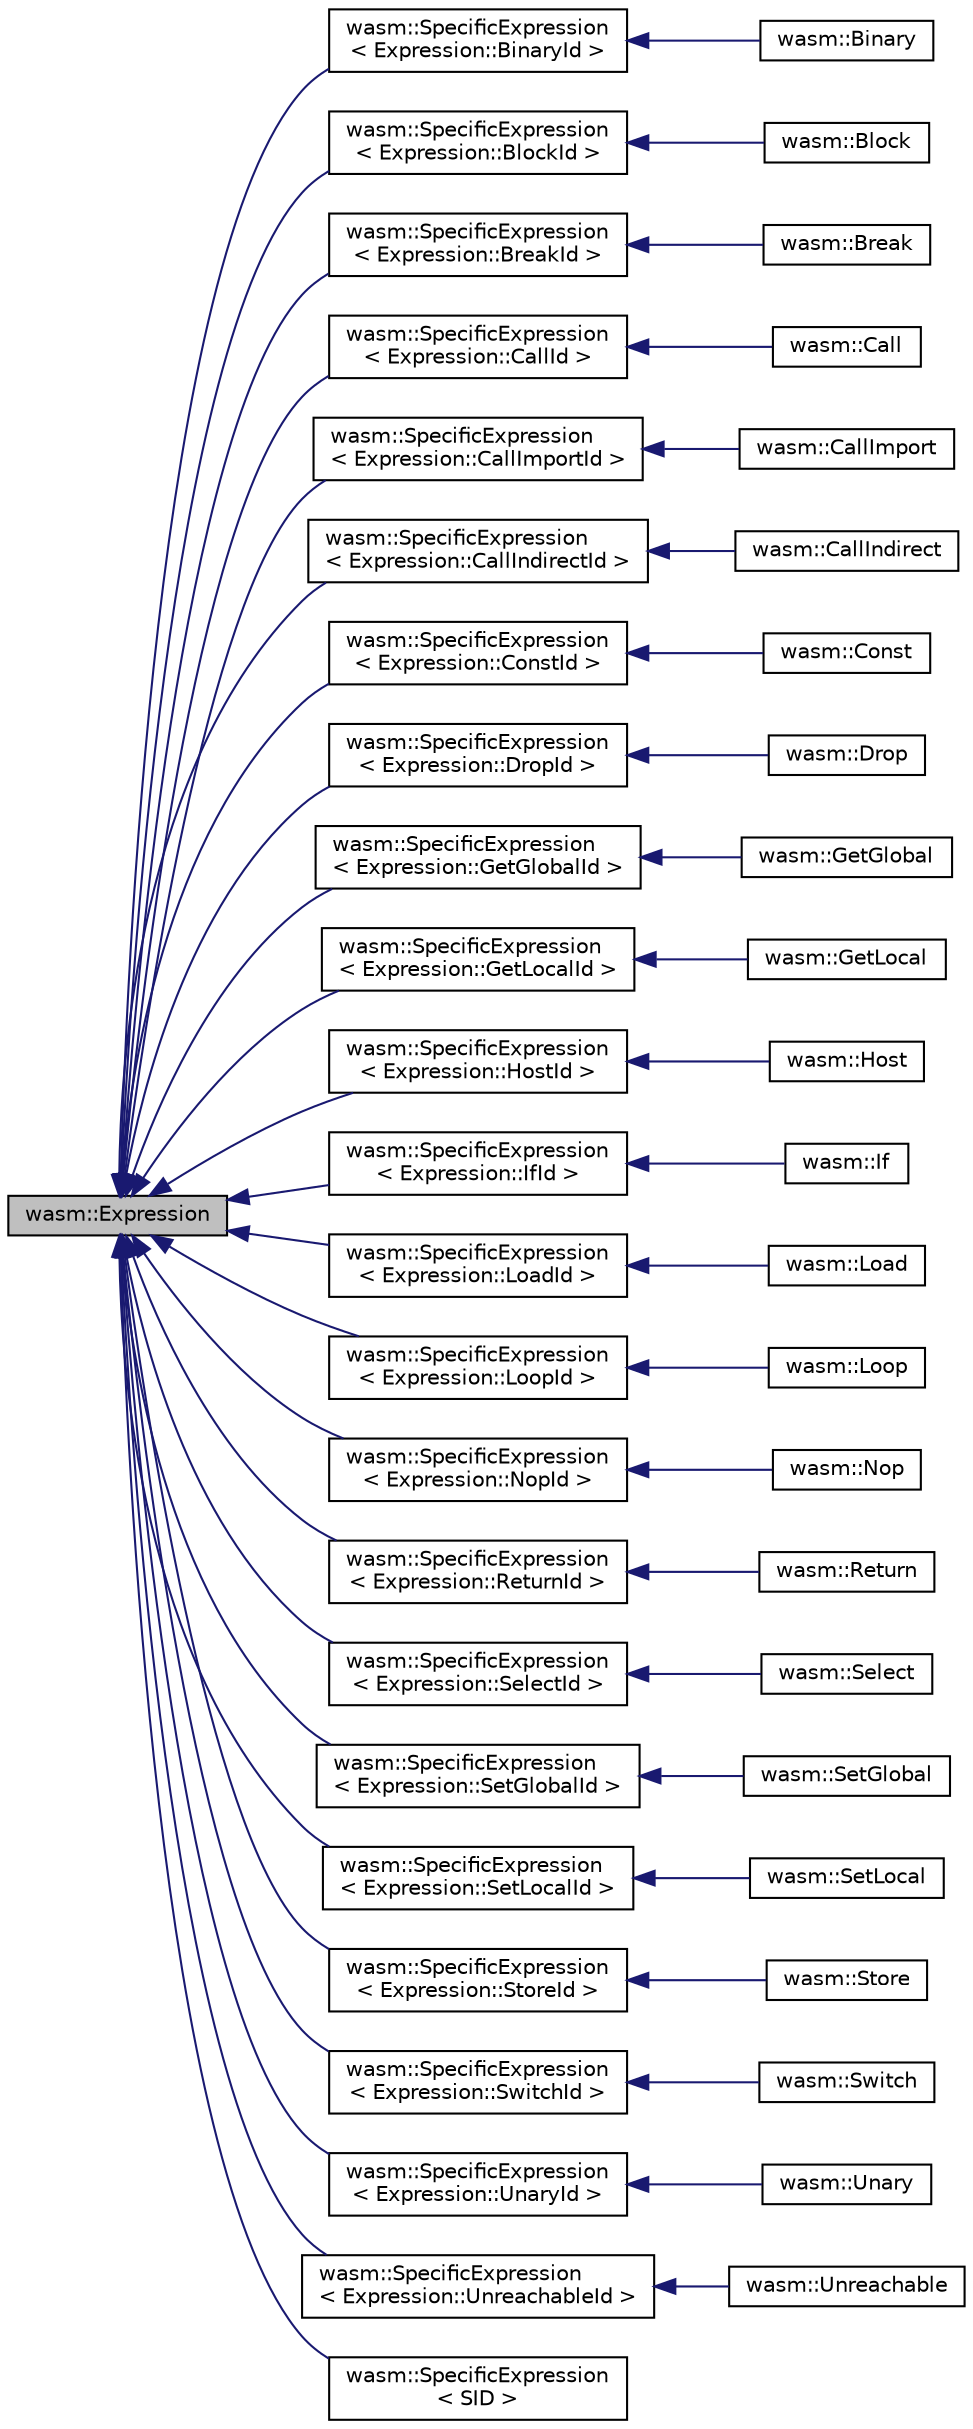 digraph "wasm::Expression"
{
  edge [fontname="Helvetica",fontsize="10",labelfontname="Helvetica",labelfontsize="10"];
  node [fontname="Helvetica",fontsize="10",shape=record];
  rankdir="LR";
  Node0 [label="wasm::Expression",height=0.2,width=0.4,color="black", fillcolor="grey75", style="filled", fontcolor="black"];
  Node0 -> Node1 [dir="back",color="midnightblue",fontsize="10",style="solid"];
  Node1 [label="wasm::SpecificExpression\l\< Expression::BinaryId \>",height=0.2,width=0.4,color="black", fillcolor="white", style="filled",URL="$classwasm_1_1_specific_expression.html"];
  Node1 -> Node2 [dir="back",color="midnightblue",fontsize="10",style="solid"];
  Node2 [label="wasm::Binary",height=0.2,width=0.4,color="black", fillcolor="white", style="filled",URL="$classwasm_1_1_binary.html"];
  Node0 -> Node3 [dir="back",color="midnightblue",fontsize="10",style="solid"];
  Node3 [label="wasm::SpecificExpression\l\< Expression::BlockId \>",height=0.2,width=0.4,color="black", fillcolor="white", style="filled",URL="$classwasm_1_1_specific_expression.html"];
  Node3 -> Node4 [dir="back",color="midnightblue",fontsize="10",style="solid"];
  Node4 [label="wasm::Block",height=0.2,width=0.4,color="black", fillcolor="white", style="filled",URL="$classwasm_1_1_block.html"];
  Node0 -> Node5 [dir="back",color="midnightblue",fontsize="10",style="solid"];
  Node5 [label="wasm::SpecificExpression\l\< Expression::BreakId \>",height=0.2,width=0.4,color="black", fillcolor="white", style="filled",URL="$classwasm_1_1_specific_expression.html"];
  Node5 -> Node6 [dir="back",color="midnightblue",fontsize="10",style="solid"];
  Node6 [label="wasm::Break",height=0.2,width=0.4,color="black", fillcolor="white", style="filled",URL="$classwasm_1_1_break.html"];
  Node0 -> Node7 [dir="back",color="midnightblue",fontsize="10",style="solid"];
  Node7 [label="wasm::SpecificExpression\l\< Expression::CallId \>",height=0.2,width=0.4,color="black", fillcolor="white", style="filled",URL="$classwasm_1_1_specific_expression.html"];
  Node7 -> Node8 [dir="back",color="midnightblue",fontsize="10",style="solid"];
  Node8 [label="wasm::Call",height=0.2,width=0.4,color="black", fillcolor="white", style="filled",URL="$classwasm_1_1_call.html"];
  Node0 -> Node9 [dir="back",color="midnightblue",fontsize="10",style="solid"];
  Node9 [label="wasm::SpecificExpression\l\< Expression::CallImportId \>",height=0.2,width=0.4,color="black", fillcolor="white", style="filled",URL="$classwasm_1_1_specific_expression.html"];
  Node9 -> Node10 [dir="back",color="midnightblue",fontsize="10",style="solid"];
  Node10 [label="wasm::CallImport",height=0.2,width=0.4,color="black", fillcolor="white", style="filled",URL="$classwasm_1_1_call_import.html"];
  Node0 -> Node11 [dir="back",color="midnightblue",fontsize="10",style="solid"];
  Node11 [label="wasm::SpecificExpression\l\< Expression::CallIndirectId \>",height=0.2,width=0.4,color="black", fillcolor="white", style="filled",URL="$classwasm_1_1_specific_expression.html"];
  Node11 -> Node12 [dir="back",color="midnightblue",fontsize="10",style="solid"];
  Node12 [label="wasm::CallIndirect",height=0.2,width=0.4,color="black", fillcolor="white", style="filled",URL="$classwasm_1_1_call_indirect.html"];
  Node0 -> Node13 [dir="back",color="midnightblue",fontsize="10",style="solid"];
  Node13 [label="wasm::SpecificExpression\l\< Expression::ConstId \>",height=0.2,width=0.4,color="black", fillcolor="white", style="filled",URL="$classwasm_1_1_specific_expression.html"];
  Node13 -> Node14 [dir="back",color="midnightblue",fontsize="10",style="solid"];
  Node14 [label="wasm::Const",height=0.2,width=0.4,color="black", fillcolor="white", style="filled",URL="$classwasm_1_1_const.html"];
  Node0 -> Node15 [dir="back",color="midnightblue",fontsize="10",style="solid"];
  Node15 [label="wasm::SpecificExpression\l\< Expression::DropId \>",height=0.2,width=0.4,color="black", fillcolor="white", style="filled",URL="$classwasm_1_1_specific_expression.html"];
  Node15 -> Node16 [dir="back",color="midnightblue",fontsize="10",style="solid"];
  Node16 [label="wasm::Drop",height=0.2,width=0.4,color="black", fillcolor="white", style="filled",URL="$classwasm_1_1_drop.html"];
  Node0 -> Node17 [dir="back",color="midnightblue",fontsize="10",style="solid"];
  Node17 [label="wasm::SpecificExpression\l\< Expression::GetGlobalId \>",height=0.2,width=0.4,color="black", fillcolor="white", style="filled",URL="$classwasm_1_1_specific_expression.html"];
  Node17 -> Node18 [dir="back",color="midnightblue",fontsize="10",style="solid"];
  Node18 [label="wasm::GetGlobal",height=0.2,width=0.4,color="black", fillcolor="white", style="filled",URL="$classwasm_1_1_get_global.html"];
  Node0 -> Node19 [dir="back",color="midnightblue",fontsize="10",style="solid"];
  Node19 [label="wasm::SpecificExpression\l\< Expression::GetLocalId \>",height=0.2,width=0.4,color="black", fillcolor="white", style="filled",URL="$classwasm_1_1_specific_expression.html"];
  Node19 -> Node20 [dir="back",color="midnightblue",fontsize="10",style="solid"];
  Node20 [label="wasm::GetLocal",height=0.2,width=0.4,color="black", fillcolor="white", style="filled",URL="$classwasm_1_1_get_local.html"];
  Node0 -> Node21 [dir="back",color="midnightblue",fontsize="10",style="solid"];
  Node21 [label="wasm::SpecificExpression\l\< Expression::HostId \>",height=0.2,width=0.4,color="black", fillcolor="white", style="filled",URL="$classwasm_1_1_specific_expression.html"];
  Node21 -> Node22 [dir="back",color="midnightblue",fontsize="10",style="solid"];
  Node22 [label="wasm::Host",height=0.2,width=0.4,color="black", fillcolor="white", style="filled",URL="$classwasm_1_1_host.html"];
  Node0 -> Node23 [dir="back",color="midnightblue",fontsize="10",style="solid"];
  Node23 [label="wasm::SpecificExpression\l\< Expression::IfId \>",height=0.2,width=0.4,color="black", fillcolor="white", style="filled",URL="$classwasm_1_1_specific_expression.html"];
  Node23 -> Node24 [dir="back",color="midnightblue",fontsize="10",style="solid"];
  Node24 [label="wasm::If",height=0.2,width=0.4,color="black", fillcolor="white", style="filled",URL="$classwasm_1_1_if.html"];
  Node0 -> Node25 [dir="back",color="midnightblue",fontsize="10",style="solid"];
  Node25 [label="wasm::SpecificExpression\l\< Expression::LoadId \>",height=0.2,width=0.4,color="black", fillcolor="white", style="filled",URL="$classwasm_1_1_specific_expression.html"];
  Node25 -> Node26 [dir="back",color="midnightblue",fontsize="10",style="solid"];
  Node26 [label="wasm::Load",height=0.2,width=0.4,color="black", fillcolor="white", style="filled",URL="$classwasm_1_1_load.html"];
  Node0 -> Node27 [dir="back",color="midnightblue",fontsize="10",style="solid"];
  Node27 [label="wasm::SpecificExpression\l\< Expression::LoopId \>",height=0.2,width=0.4,color="black", fillcolor="white", style="filled",URL="$classwasm_1_1_specific_expression.html"];
  Node27 -> Node28 [dir="back",color="midnightblue",fontsize="10",style="solid"];
  Node28 [label="wasm::Loop",height=0.2,width=0.4,color="black", fillcolor="white", style="filled",URL="$classwasm_1_1_loop.html"];
  Node0 -> Node29 [dir="back",color="midnightblue",fontsize="10",style="solid"];
  Node29 [label="wasm::SpecificExpression\l\< Expression::NopId \>",height=0.2,width=0.4,color="black", fillcolor="white", style="filled",URL="$classwasm_1_1_specific_expression.html"];
  Node29 -> Node30 [dir="back",color="midnightblue",fontsize="10",style="solid"];
  Node30 [label="wasm::Nop",height=0.2,width=0.4,color="black", fillcolor="white", style="filled",URL="$classwasm_1_1_nop.html"];
  Node0 -> Node31 [dir="back",color="midnightblue",fontsize="10",style="solid"];
  Node31 [label="wasm::SpecificExpression\l\< Expression::ReturnId \>",height=0.2,width=0.4,color="black", fillcolor="white", style="filled",URL="$classwasm_1_1_specific_expression.html"];
  Node31 -> Node32 [dir="back",color="midnightblue",fontsize="10",style="solid"];
  Node32 [label="wasm::Return",height=0.2,width=0.4,color="black", fillcolor="white", style="filled",URL="$classwasm_1_1_return.html"];
  Node0 -> Node33 [dir="back",color="midnightblue",fontsize="10",style="solid"];
  Node33 [label="wasm::SpecificExpression\l\< Expression::SelectId \>",height=0.2,width=0.4,color="black", fillcolor="white", style="filled",URL="$classwasm_1_1_specific_expression.html"];
  Node33 -> Node34 [dir="back",color="midnightblue",fontsize="10",style="solid"];
  Node34 [label="wasm::Select",height=0.2,width=0.4,color="black", fillcolor="white", style="filled",URL="$classwasm_1_1_select.html"];
  Node0 -> Node35 [dir="back",color="midnightblue",fontsize="10",style="solid"];
  Node35 [label="wasm::SpecificExpression\l\< Expression::SetGlobalId \>",height=0.2,width=0.4,color="black", fillcolor="white", style="filled",URL="$classwasm_1_1_specific_expression.html"];
  Node35 -> Node36 [dir="back",color="midnightblue",fontsize="10",style="solid"];
  Node36 [label="wasm::SetGlobal",height=0.2,width=0.4,color="black", fillcolor="white", style="filled",URL="$classwasm_1_1_set_global.html"];
  Node0 -> Node37 [dir="back",color="midnightblue",fontsize="10",style="solid"];
  Node37 [label="wasm::SpecificExpression\l\< Expression::SetLocalId \>",height=0.2,width=0.4,color="black", fillcolor="white", style="filled",URL="$classwasm_1_1_specific_expression.html"];
  Node37 -> Node38 [dir="back",color="midnightblue",fontsize="10",style="solid"];
  Node38 [label="wasm::SetLocal",height=0.2,width=0.4,color="black", fillcolor="white", style="filled",URL="$classwasm_1_1_set_local.html"];
  Node0 -> Node39 [dir="back",color="midnightblue",fontsize="10",style="solid"];
  Node39 [label="wasm::SpecificExpression\l\< Expression::StoreId \>",height=0.2,width=0.4,color="black", fillcolor="white", style="filled",URL="$classwasm_1_1_specific_expression.html"];
  Node39 -> Node40 [dir="back",color="midnightblue",fontsize="10",style="solid"];
  Node40 [label="wasm::Store",height=0.2,width=0.4,color="black", fillcolor="white", style="filled",URL="$classwasm_1_1_store.html"];
  Node0 -> Node41 [dir="back",color="midnightblue",fontsize="10",style="solid"];
  Node41 [label="wasm::SpecificExpression\l\< Expression::SwitchId \>",height=0.2,width=0.4,color="black", fillcolor="white", style="filled",URL="$classwasm_1_1_specific_expression.html"];
  Node41 -> Node42 [dir="back",color="midnightblue",fontsize="10",style="solid"];
  Node42 [label="wasm::Switch",height=0.2,width=0.4,color="black", fillcolor="white", style="filled",URL="$classwasm_1_1_switch.html"];
  Node0 -> Node43 [dir="back",color="midnightblue",fontsize="10",style="solid"];
  Node43 [label="wasm::SpecificExpression\l\< Expression::UnaryId \>",height=0.2,width=0.4,color="black", fillcolor="white", style="filled",URL="$classwasm_1_1_specific_expression.html"];
  Node43 -> Node44 [dir="back",color="midnightblue",fontsize="10",style="solid"];
  Node44 [label="wasm::Unary",height=0.2,width=0.4,color="black", fillcolor="white", style="filled",URL="$classwasm_1_1_unary.html"];
  Node0 -> Node45 [dir="back",color="midnightblue",fontsize="10",style="solid"];
  Node45 [label="wasm::SpecificExpression\l\< Expression::UnreachableId \>",height=0.2,width=0.4,color="black", fillcolor="white", style="filled",URL="$classwasm_1_1_specific_expression.html"];
  Node45 -> Node46 [dir="back",color="midnightblue",fontsize="10",style="solid"];
  Node46 [label="wasm::Unreachable",height=0.2,width=0.4,color="black", fillcolor="white", style="filled",URL="$classwasm_1_1_unreachable.html"];
  Node0 -> Node47 [dir="back",color="midnightblue",fontsize="10",style="solid"];
  Node47 [label="wasm::SpecificExpression\l\< SID \>",height=0.2,width=0.4,color="black", fillcolor="white", style="filled",URL="$classwasm_1_1_specific_expression.html"];
}
